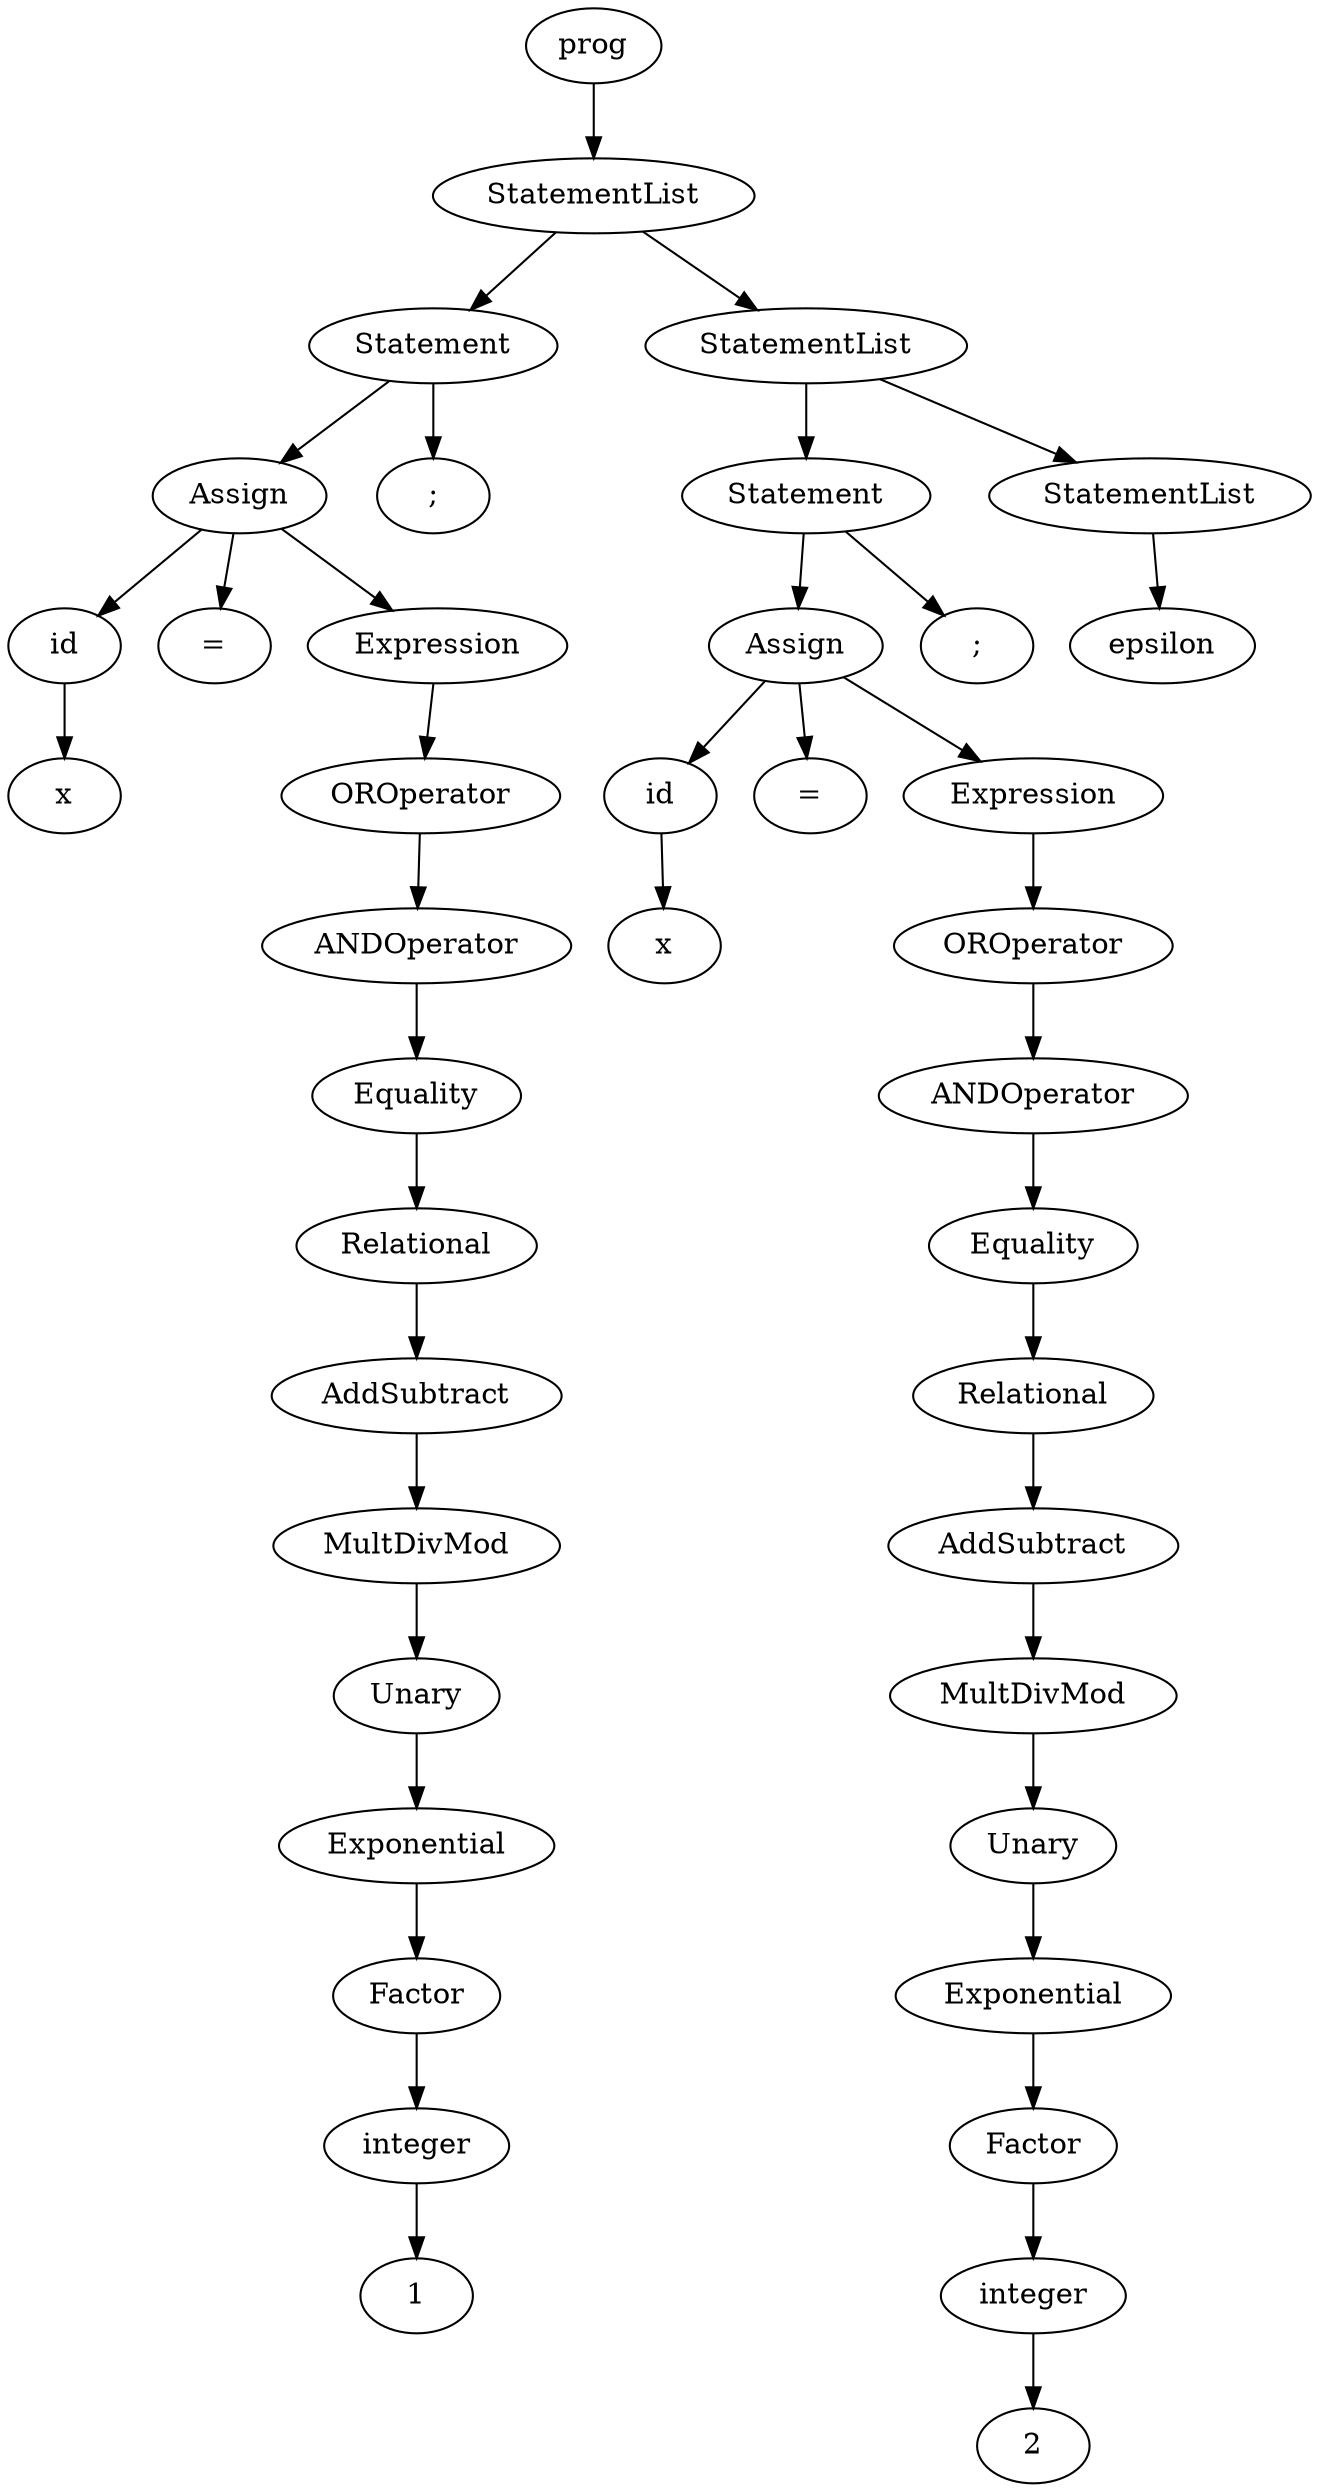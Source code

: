 
digraph "three_x_plus_1_OLD"
{
struct1 [label="prog"]
struct2 [label="StatementList"]
struct3 [label="Statement"]
struct4 [label="Assign"]
struct5 [label="id"]
struct6 [label="x"]
struct5->struct6
struct4->struct5
struct7 [label="="]
struct4->struct7
struct8 [label="Expression"]
struct9 [label="OROperator"]
struct10 [label="ANDOperator"]
struct11 [label="Equality"]
struct12 [label="Relational"]
struct13 [label="AddSubtract"]
struct14 [label="MultDivMod"]
struct15 [label="Unary"]
struct16 [label="Exponential"]
struct17 [label="Factor"]
struct18 [label="integer"]
struct19 [label="1"]
struct18->struct19
struct17->struct18
struct16->struct17
struct15->struct16
struct14->struct15
struct13->struct14
struct12->struct13
struct11->struct12
struct10->struct11
struct9->struct10
struct8->struct9
struct4->struct8
struct3->struct4
struct20 [label=";"]
struct3->struct20
struct2->struct3
struct21 [label="StatementList"]
struct22 [label="Statement"]
struct23 [label="Assign"]
struct24 [label="id"]
struct25 [label="x"]
struct24->struct25
struct23->struct24
struct26 [label="="]
struct23->struct26
struct27 [label="Expression"]
struct28 [label="OROperator"]
struct29 [label="ANDOperator"]
struct30 [label="Equality"]
struct31 [label="Relational"]
struct32 [label="AddSubtract"]
struct33 [label="MultDivMod"]
struct34 [label="Unary"]
struct35 [label="Exponential"]
struct36 [label="Factor"]
struct37 [label="integer"]
struct38 [label="2"]
struct37->struct38
struct36->struct37
struct35->struct36
struct34->struct35
struct33->struct34
struct32->struct33
struct31->struct32
struct30->struct31
struct29->struct30
struct28->struct29
struct27->struct28
struct23->struct27
struct22->struct23
struct39 [label=";"]
struct22->struct39
struct21->struct22
struct40 [label="StatementList"]
struct41 [label="epsilon"]
struct40->struct41
struct21->struct40
struct2->struct21
struct1->struct2
}
